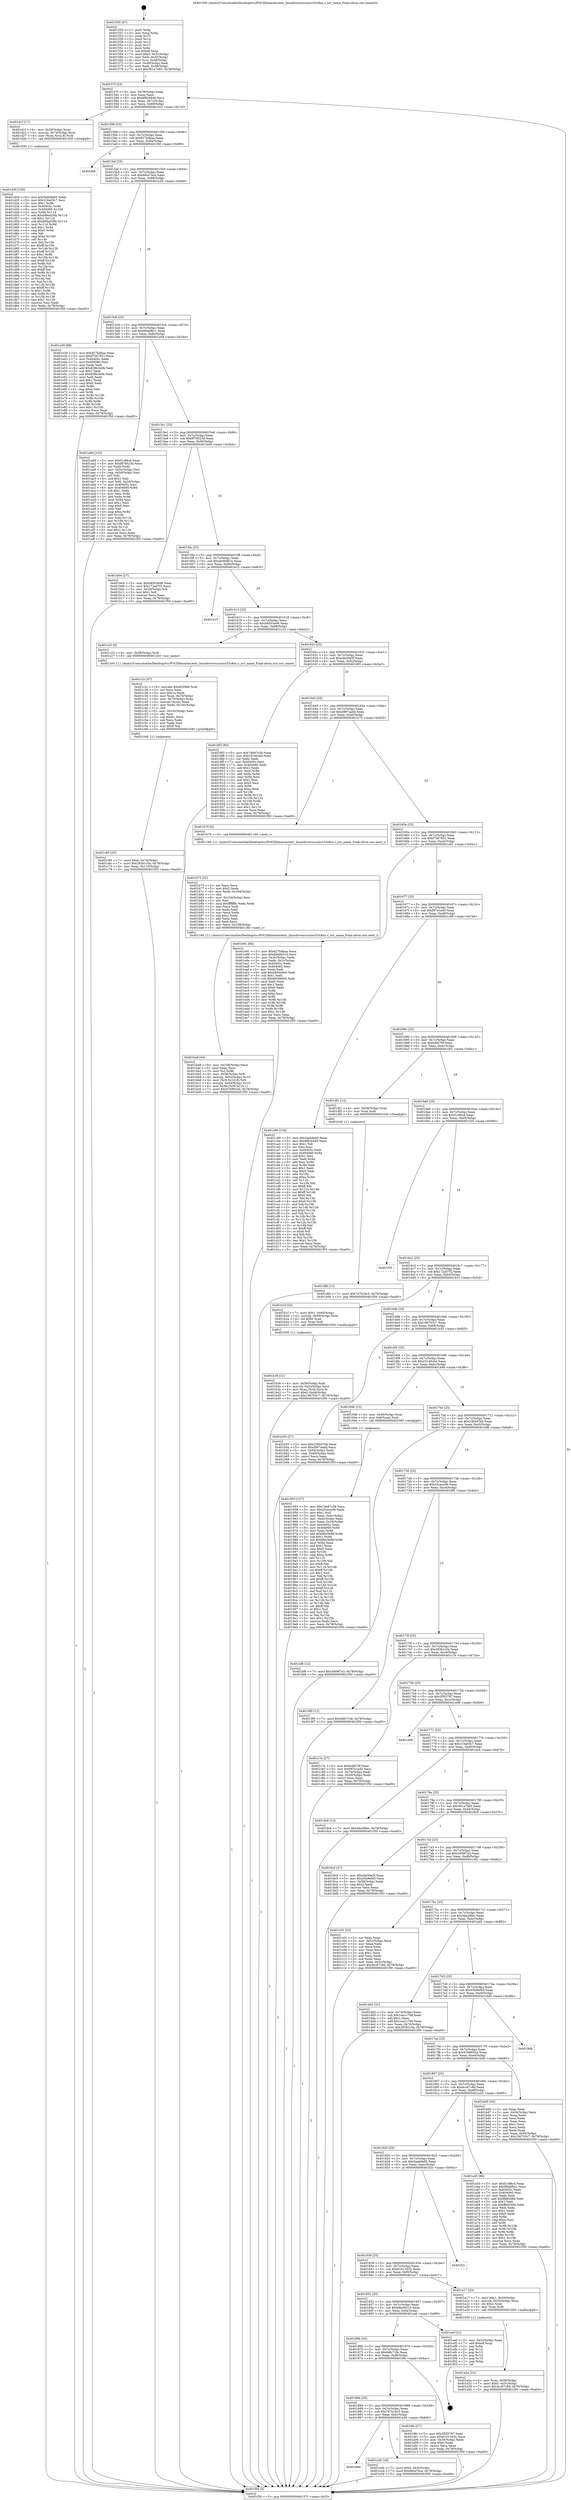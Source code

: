 digraph "0x401550" {
  label = "0x401550 (/mnt/c/Users/mathe/Desktop/tcc/POCII/binaries/extr_linuxdriversscsincr53c8xx.c_ncr_name_Final-ollvm.out::main(0))"
  labelloc = "t"
  node[shape=record]

  Entry [label="",width=0.3,height=0.3,shape=circle,fillcolor=black,style=filled]
  "0x40157f" [label="{
     0x40157f [23]\l
     | [instrs]\l
     &nbsp;&nbsp;0x40157f \<+3\>: mov -0x78(%rbp),%eax\l
     &nbsp;&nbsp;0x401582 \<+2\>: mov %eax,%ecx\l
     &nbsp;&nbsp;0x401584 \<+6\>: sub $0x8f926449,%ecx\l
     &nbsp;&nbsp;0x40158a \<+3\>: mov %eax,-0x7c(%rbp)\l
     &nbsp;&nbsp;0x40158d \<+3\>: mov %ecx,-0x80(%rbp)\l
     &nbsp;&nbsp;0x401590 \<+6\>: je 0000000000401d1f \<main+0x7cf\>\l
  }"]
  "0x401d1f" [label="{
     0x401d1f [17]\l
     | [instrs]\l
     &nbsp;&nbsp;0x401d1f \<+4\>: mov -0x58(%rbp),%rax\l
     &nbsp;&nbsp;0x401d23 \<+4\>: movslq -0x74(%rbp),%rcx\l
     &nbsp;&nbsp;0x401d27 \<+4\>: mov (%rax,%rcx,8),%rdi\l
     &nbsp;&nbsp;0x401d2b \<+5\>: call 0000000000401030 \<free@plt\>\l
     | [calls]\l
     &nbsp;&nbsp;0x401030 \{1\} (unknown)\l
  }"]
  "0x401596" [label="{
     0x401596 [25]\l
     | [instrs]\l
     &nbsp;&nbsp;0x401596 \<+5\>: jmp 000000000040159b \<main+0x4b\>\l
     &nbsp;&nbsp;0x40159b \<+3\>: mov -0x7c(%rbp),%eax\l
     &nbsp;&nbsp;0x40159e \<+5\>: sub $0x927bdbaa,%eax\l
     &nbsp;&nbsp;0x4015a3 \<+6\>: mov %eax,-0x84(%rbp)\l
     &nbsp;&nbsp;0x4015a9 \<+6\>: je 0000000000401f49 \<main+0x9f9\>\l
  }"]
  Exit [label="",width=0.3,height=0.3,shape=circle,fillcolor=black,style=filled,peripheries=2]
  "0x401f49" [label="{
     0x401f49\l
  }", style=dashed]
  "0x4015af" [label="{
     0x4015af [25]\l
     | [instrs]\l
     &nbsp;&nbsp;0x4015af \<+5\>: jmp 00000000004015b4 \<main+0x64\>\l
     &nbsp;&nbsp;0x4015b4 \<+3\>: mov -0x7c(%rbp),%eax\l
     &nbsp;&nbsp;0x4015b7 \<+5\>: sub $0x98ce7bca,%eax\l
     &nbsp;&nbsp;0x4015bc \<+6\>: mov %eax,-0x88(%rbp)\l
     &nbsp;&nbsp;0x4015c2 \<+6\>: je 0000000000401e39 \<main+0x8e9\>\l
  }"]
  "0x40189d" [label="{
     0x40189d\l
  }", style=dashed]
  "0x401e39" [label="{
     0x401e39 [88]\l
     | [instrs]\l
     &nbsp;&nbsp;0x401e39 \<+5\>: mov $0x927bdbaa,%eax\l
     &nbsp;&nbsp;0x401e3e \<+5\>: mov $0xf7567851,%ecx\l
     &nbsp;&nbsp;0x401e43 \<+7\>: mov 0x40405c,%edx\l
     &nbsp;&nbsp;0x401e4a \<+7\>: mov 0x404060,%esi\l
     &nbsp;&nbsp;0x401e51 \<+2\>: mov %edx,%edi\l
     &nbsp;&nbsp;0x401e53 \<+6\>: add $0x838b3e0b,%edi\l
     &nbsp;&nbsp;0x401e59 \<+3\>: sub $0x1,%edi\l
     &nbsp;&nbsp;0x401e5c \<+6\>: sub $0x838b3e0b,%edi\l
     &nbsp;&nbsp;0x401e62 \<+3\>: imul %edi,%edx\l
     &nbsp;&nbsp;0x401e65 \<+3\>: and $0x1,%edx\l
     &nbsp;&nbsp;0x401e68 \<+3\>: cmp $0x0,%edx\l
     &nbsp;&nbsp;0x401e6b \<+4\>: sete %r8b\l
     &nbsp;&nbsp;0x401e6f \<+3\>: cmp $0xa,%esi\l
     &nbsp;&nbsp;0x401e72 \<+4\>: setl %r9b\l
     &nbsp;&nbsp;0x401e76 \<+3\>: mov %r8b,%r10b\l
     &nbsp;&nbsp;0x401e79 \<+3\>: and %r9b,%r10b\l
     &nbsp;&nbsp;0x401e7c \<+3\>: xor %r9b,%r8b\l
     &nbsp;&nbsp;0x401e7f \<+3\>: or %r8b,%r10b\l
     &nbsp;&nbsp;0x401e82 \<+4\>: test $0x1,%r10b\l
     &nbsp;&nbsp;0x401e86 \<+3\>: cmovne %ecx,%eax\l
     &nbsp;&nbsp;0x401e89 \<+3\>: mov %eax,-0x78(%rbp)\l
     &nbsp;&nbsp;0x401e8c \<+5\>: jmp 0000000000401f50 \<main+0xa00\>\l
  }"]
  "0x4015c8" [label="{
     0x4015c8 [25]\l
     | [instrs]\l
     &nbsp;&nbsp;0x4015c8 \<+5\>: jmp 00000000004015cd \<main+0x7d\>\l
     &nbsp;&nbsp;0x4015cd \<+3\>: mov -0x7c(%rbp),%eax\l
     &nbsp;&nbsp;0x4015d0 \<+5\>: sub $0x9bddf6c1,%eax\l
     &nbsp;&nbsp;0x4015d5 \<+6\>: mov %eax,-0x8c(%rbp)\l
     &nbsp;&nbsp;0x4015db \<+6\>: je 0000000000401a9d \<main+0x54d\>\l
  }"]
  "0x401e26" [label="{
     0x401e26 [19]\l
     | [instrs]\l
     &nbsp;&nbsp;0x401e26 \<+7\>: movl $0x0,-0x3c(%rbp)\l
     &nbsp;&nbsp;0x401e2d \<+7\>: movl $0x98ce7bca,-0x78(%rbp)\l
     &nbsp;&nbsp;0x401e34 \<+5\>: jmp 0000000000401f50 \<main+0xa00\>\l
  }"]
  "0x401a9d" [label="{
     0x401a9d [103]\l
     | [instrs]\l
     &nbsp;&nbsp;0x401a9d \<+5\>: mov $0xf1c88cd,%eax\l
     &nbsp;&nbsp;0x401aa2 \<+5\>: mov $0x9f78523d,%ecx\l
     &nbsp;&nbsp;0x401aa7 \<+2\>: xor %edx,%edx\l
     &nbsp;&nbsp;0x401aa9 \<+3\>: mov -0x5c(%rbp),%esi\l
     &nbsp;&nbsp;0x401aac \<+3\>: cmp -0x50(%rbp),%esi\l
     &nbsp;&nbsp;0x401aaf \<+4\>: setl %dil\l
     &nbsp;&nbsp;0x401ab3 \<+4\>: and $0x1,%dil\l
     &nbsp;&nbsp;0x401ab7 \<+4\>: mov %dil,-0x2d(%rbp)\l
     &nbsp;&nbsp;0x401abb \<+7\>: mov 0x40405c,%esi\l
     &nbsp;&nbsp;0x401ac2 \<+8\>: mov 0x404060,%r8d\l
     &nbsp;&nbsp;0x401aca \<+3\>: sub $0x1,%edx\l
     &nbsp;&nbsp;0x401acd \<+3\>: mov %esi,%r9d\l
     &nbsp;&nbsp;0x401ad0 \<+3\>: add %edx,%r9d\l
     &nbsp;&nbsp;0x401ad3 \<+4\>: imul %r9d,%esi\l
     &nbsp;&nbsp;0x401ad7 \<+3\>: and $0x1,%esi\l
     &nbsp;&nbsp;0x401ada \<+3\>: cmp $0x0,%esi\l
     &nbsp;&nbsp;0x401add \<+4\>: sete %dil\l
     &nbsp;&nbsp;0x401ae1 \<+4\>: cmp $0xa,%r8d\l
     &nbsp;&nbsp;0x401ae5 \<+4\>: setl %r10b\l
     &nbsp;&nbsp;0x401ae9 \<+3\>: mov %dil,%r11b\l
     &nbsp;&nbsp;0x401aec \<+3\>: and %r10b,%r11b\l
     &nbsp;&nbsp;0x401aef \<+3\>: xor %r10b,%dil\l
     &nbsp;&nbsp;0x401af2 \<+3\>: or %dil,%r11b\l
     &nbsp;&nbsp;0x401af5 \<+4\>: test $0x1,%r11b\l
     &nbsp;&nbsp;0x401af9 \<+3\>: cmovne %ecx,%eax\l
     &nbsp;&nbsp;0x401afc \<+3\>: mov %eax,-0x78(%rbp)\l
     &nbsp;&nbsp;0x401aff \<+5\>: jmp 0000000000401f50 \<main+0xa00\>\l
  }"]
  "0x4015e1" [label="{
     0x4015e1 [25]\l
     | [instrs]\l
     &nbsp;&nbsp;0x4015e1 \<+5\>: jmp 00000000004015e6 \<main+0x96\>\l
     &nbsp;&nbsp;0x4015e6 \<+3\>: mov -0x7c(%rbp),%eax\l
     &nbsp;&nbsp;0x4015e9 \<+5\>: sub $0x9f78523d,%eax\l
     &nbsp;&nbsp;0x4015ee \<+6\>: mov %eax,-0x90(%rbp)\l
     &nbsp;&nbsp;0x4015f4 \<+6\>: je 0000000000401b04 \<main+0x5b4\>\l
  }"]
  "0x401dfd" [label="{
     0x401dfd [12]\l
     | [instrs]\l
     &nbsp;&nbsp;0x401dfd \<+7\>: movl $0x747b1bc5,-0x78(%rbp)\l
     &nbsp;&nbsp;0x401e04 \<+5\>: jmp 0000000000401f50 \<main+0xa00\>\l
  }"]
  "0x401b04" [label="{
     0x401b04 [27]\l
     | [instrs]\l
     &nbsp;&nbsp;0x401b04 \<+5\>: mov $0xb8503e99,%eax\l
     &nbsp;&nbsp;0x401b09 \<+5\>: mov $0x172a07f2,%ecx\l
     &nbsp;&nbsp;0x401b0e \<+3\>: mov -0x2d(%rbp),%dl\l
     &nbsp;&nbsp;0x401b11 \<+3\>: test $0x1,%dl\l
     &nbsp;&nbsp;0x401b14 \<+3\>: cmovne %ecx,%eax\l
     &nbsp;&nbsp;0x401b17 \<+3\>: mov %eax,-0x78(%rbp)\l
     &nbsp;&nbsp;0x401b1a \<+5\>: jmp 0000000000401f50 \<main+0xa00\>\l
  }"]
  "0x4015fa" [label="{
     0x4015fa [25]\l
     | [instrs]\l
     &nbsp;&nbsp;0x4015fa \<+5\>: jmp 00000000004015ff \<main+0xaf\>\l
     &nbsp;&nbsp;0x4015ff \<+3\>: mov -0x7c(%rbp),%eax\l
     &nbsp;&nbsp;0x401602 \<+5\>: sub $0xa649d81b,%eax\l
     &nbsp;&nbsp;0x401607 \<+6\>: mov %eax,-0x94(%rbp)\l
     &nbsp;&nbsp;0x40160d \<+6\>: je 0000000000401e15 \<main+0x8c5\>\l
  }"]
  "0x401d30" [label="{
     0x401d30 [150]\l
     | [instrs]\l
     &nbsp;&nbsp;0x401d30 \<+5\>: mov $0x5aeb9a65,%edx\l
     &nbsp;&nbsp;0x401d35 \<+5\>: mov $0x316a03c7,%esi\l
     &nbsp;&nbsp;0x401d3a \<+3\>: mov $0x1,%r8b\l
     &nbsp;&nbsp;0x401d3d \<+8\>: mov 0x40405c,%r9d\l
     &nbsp;&nbsp;0x401d45 \<+8\>: mov 0x404060,%r10d\l
     &nbsp;&nbsp;0x401d4d \<+3\>: mov %r9d,%r11d\l
     &nbsp;&nbsp;0x401d50 \<+7\>: add $0xb88ad26b,%r11d\l
     &nbsp;&nbsp;0x401d57 \<+4\>: sub $0x1,%r11d\l
     &nbsp;&nbsp;0x401d5b \<+7\>: sub $0xb88ad26b,%r11d\l
     &nbsp;&nbsp;0x401d62 \<+4\>: imul %r11d,%r9d\l
     &nbsp;&nbsp;0x401d66 \<+4\>: and $0x1,%r9d\l
     &nbsp;&nbsp;0x401d6a \<+4\>: cmp $0x0,%r9d\l
     &nbsp;&nbsp;0x401d6e \<+3\>: sete %bl\l
     &nbsp;&nbsp;0x401d71 \<+4\>: cmp $0xa,%r10d\l
     &nbsp;&nbsp;0x401d75 \<+4\>: setl %r14b\l
     &nbsp;&nbsp;0x401d79 \<+3\>: mov %bl,%r15b\l
     &nbsp;&nbsp;0x401d7c \<+4\>: xor $0xff,%r15b\l
     &nbsp;&nbsp;0x401d80 \<+3\>: mov %r14b,%r12b\l
     &nbsp;&nbsp;0x401d83 \<+4\>: xor $0xff,%r12b\l
     &nbsp;&nbsp;0x401d87 \<+4\>: xor $0x1,%r8b\l
     &nbsp;&nbsp;0x401d8b \<+3\>: mov %r15b,%r13b\l
     &nbsp;&nbsp;0x401d8e \<+4\>: and $0xff,%r13b\l
     &nbsp;&nbsp;0x401d92 \<+3\>: and %r8b,%bl\l
     &nbsp;&nbsp;0x401d95 \<+3\>: mov %r12b,%al\l
     &nbsp;&nbsp;0x401d98 \<+2\>: and $0xff,%al\l
     &nbsp;&nbsp;0x401d9a \<+3\>: and %r8b,%r14b\l
     &nbsp;&nbsp;0x401d9d \<+3\>: or %bl,%r13b\l
     &nbsp;&nbsp;0x401da0 \<+3\>: or %r14b,%al\l
     &nbsp;&nbsp;0x401da3 \<+3\>: xor %al,%r13b\l
     &nbsp;&nbsp;0x401da6 \<+3\>: or %r12b,%r15b\l
     &nbsp;&nbsp;0x401da9 \<+4\>: xor $0xff,%r15b\l
     &nbsp;&nbsp;0x401dad \<+4\>: or $0x1,%r8b\l
     &nbsp;&nbsp;0x401db1 \<+3\>: and %r8b,%r15b\l
     &nbsp;&nbsp;0x401db4 \<+3\>: or %r15b,%r13b\l
     &nbsp;&nbsp;0x401db7 \<+4\>: test $0x1,%r13b\l
     &nbsp;&nbsp;0x401dbb \<+3\>: cmovne %esi,%edx\l
     &nbsp;&nbsp;0x401dbe \<+3\>: mov %edx,-0x78(%rbp)\l
     &nbsp;&nbsp;0x401dc1 \<+5\>: jmp 0000000000401f50 \<main+0xa00\>\l
  }"]
  "0x401e15" [label="{
     0x401e15\l
  }", style=dashed]
  "0x401613" [label="{
     0x401613 [25]\l
     | [instrs]\l
     &nbsp;&nbsp;0x401613 \<+5\>: jmp 0000000000401618 \<main+0xc8\>\l
     &nbsp;&nbsp;0x401618 \<+3\>: mov -0x7c(%rbp),%eax\l
     &nbsp;&nbsp;0x40161b \<+5\>: sub $0xb8503e99,%eax\l
     &nbsp;&nbsp;0x401620 \<+6\>: mov %eax,-0x98(%rbp)\l
     &nbsp;&nbsp;0x401626 \<+6\>: je 0000000000401c23 \<main+0x6d3\>\l
  }"]
  "0x401c65" [label="{
     0x401c65 [25]\l
     | [instrs]\l
     &nbsp;&nbsp;0x401c65 \<+7\>: movl $0x0,-0x74(%rbp)\l
     &nbsp;&nbsp;0x401c6c \<+7\>: movl $0x283b1c5a,-0x78(%rbp)\l
     &nbsp;&nbsp;0x401c73 \<+6\>: mov %eax,-0x110(%rbp)\l
     &nbsp;&nbsp;0x401c79 \<+5\>: jmp 0000000000401f50 \<main+0xa00\>\l
  }"]
  "0x401c23" [label="{
     0x401c23 [9]\l
     | [instrs]\l
     &nbsp;&nbsp;0x401c23 \<+4\>: mov -0x58(%rbp),%rdi\l
     &nbsp;&nbsp;0x401c27 \<+5\>: call 00000000004013c0 \<ncr_name\>\l
     | [calls]\l
     &nbsp;&nbsp;0x4013c0 \{1\} (/mnt/c/Users/mathe/Desktop/tcc/POCII/binaries/extr_linuxdriversscsincr53c8xx.c_ncr_name_Final-ollvm.out::ncr_name)\l
  }"]
  "0x40162c" [label="{
     0x40162c [25]\l
     | [instrs]\l
     &nbsp;&nbsp;0x40162c \<+5\>: jmp 0000000000401631 \<main+0xe1\>\l
     &nbsp;&nbsp;0x401631 \<+3\>: mov -0x7c(%rbp),%eax\l
     &nbsp;&nbsp;0x401634 \<+5\>: sub $0xc0e59a5f,%eax\l
     &nbsp;&nbsp;0x401639 \<+6\>: mov %eax,-0x9c(%rbp)\l
     &nbsp;&nbsp;0x40163f \<+6\>: je 00000000004018f3 \<main+0x3a3\>\l
  }"]
  "0x401c2c" [label="{
     0x401c2c [57]\l
     | [instrs]\l
     &nbsp;&nbsp;0x401c2c \<+10\>: movabs $0x4020b6,%rdi\l
     &nbsp;&nbsp;0x401c36 \<+2\>: xor %ecx,%ecx\l
     &nbsp;&nbsp;0x401c38 \<+5\>: mov $0x1a,%edx\l
     &nbsp;&nbsp;0x401c3d \<+4\>: mov %rax,-0x70(%rbp)\l
     &nbsp;&nbsp;0x401c41 \<+4\>: mov -0x70(%rbp),%rax\l
     &nbsp;&nbsp;0x401c45 \<+3\>: movsbl (%rax),%eax\l
     &nbsp;&nbsp;0x401c48 \<+6\>: mov %edx,-0x10c(%rbp)\l
     &nbsp;&nbsp;0x401c4e \<+1\>: cltd\l
     &nbsp;&nbsp;0x401c4f \<+6\>: mov -0x10c(%rbp),%esi\l
     &nbsp;&nbsp;0x401c55 \<+2\>: idiv %esi\l
     &nbsp;&nbsp;0x401c57 \<+3\>: sub $0x61,%ecx\l
     &nbsp;&nbsp;0x401c5a \<+2\>: sub %ecx,%edx\l
     &nbsp;&nbsp;0x401c5c \<+2\>: mov %edx,%esi\l
     &nbsp;&nbsp;0x401c5e \<+2\>: mov $0x0,%al\l
     &nbsp;&nbsp;0x401c60 \<+5\>: call 0000000000401040 \<printf@plt\>\l
     | [calls]\l
     &nbsp;&nbsp;0x401040 \{1\} (unknown)\l
  }"]
  "0x4018f3" [label="{
     0x4018f3 [83]\l
     | [instrs]\l
     &nbsp;&nbsp;0x4018f3 \<+5\>: mov $0x74b87c58,%eax\l
     &nbsp;&nbsp;0x4018f8 \<+5\>: mov $0x23140cbd,%ecx\l
     &nbsp;&nbsp;0x4018fd \<+2\>: xor %edx,%edx\l
     &nbsp;&nbsp;0x4018ff \<+7\>: mov 0x40405c,%esi\l
     &nbsp;&nbsp;0x401906 \<+7\>: mov 0x404060,%edi\l
     &nbsp;&nbsp;0x40190d \<+3\>: sub $0x1,%edx\l
     &nbsp;&nbsp;0x401910 \<+3\>: mov %esi,%r8d\l
     &nbsp;&nbsp;0x401913 \<+3\>: add %edx,%r8d\l
     &nbsp;&nbsp;0x401916 \<+4\>: imul %r8d,%esi\l
     &nbsp;&nbsp;0x40191a \<+3\>: and $0x1,%esi\l
     &nbsp;&nbsp;0x40191d \<+3\>: cmp $0x0,%esi\l
     &nbsp;&nbsp;0x401920 \<+4\>: sete %r9b\l
     &nbsp;&nbsp;0x401924 \<+3\>: cmp $0xa,%edi\l
     &nbsp;&nbsp;0x401927 \<+4\>: setl %r10b\l
     &nbsp;&nbsp;0x40192b \<+3\>: mov %r9b,%r11b\l
     &nbsp;&nbsp;0x40192e \<+3\>: and %r10b,%r11b\l
     &nbsp;&nbsp;0x401931 \<+3\>: xor %r10b,%r9b\l
     &nbsp;&nbsp;0x401934 \<+3\>: or %r9b,%r11b\l
     &nbsp;&nbsp;0x401937 \<+4\>: test $0x1,%r11b\l
     &nbsp;&nbsp;0x40193b \<+3\>: cmovne %ecx,%eax\l
     &nbsp;&nbsp;0x40193e \<+3\>: mov %eax,-0x78(%rbp)\l
     &nbsp;&nbsp;0x401941 \<+5\>: jmp 0000000000401f50 \<main+0xa00\>\l
  }"]
  "0x401645" [label="{
     0x401645 [25]\l
     | [instrs]\l
     &nbsp;&nbsp;0x401645 \<+5\>: jmp 000000000040164a \<main+0xfa\>\l
     &nbsp;&nbsp;0x40164a \<+3\>: mov -0x7c(%rbp),%eax\l
     &nbsp;&nbsp;0x40164d \<+5\>: sub $0xd997aadd,%eax\l
     &nbsp;&nbsp;0x401652 \<+6\>: mov %eax,-0xa0(%rbp)\l
     &nbsp;&nbsp;0x401658 \<+6\>: je 0000000000401b70 \<main+0x620\>\l
  }"]
  "0x401ba9" [label="{
     0x401ba9 [44]\l
     | [instrs]\l
     &nbsp;&nbsp;0x401ba9 \<+6\>: mov -0x108(%rbp),%ecx\l
     &nbsp;&nbsp;0x401baf \<+3\>: imul %eax,%ecx\l
     &nbsp;&nbsp;0x401bb2 \<+3\>: mov %cl,%r8b\l
     &nbsp;&nbsp;0x401bb5 \<+4\>: mov -0x58(%rbp),%r9\l
     &nbsp;&nbsp;0x401bb9 \<+4\>: movslq -0x5c(%rbp),%r10\l
     &nbsp;&nbsp;0x401bbd \<+4\>: mov (%r9,%r10,8),%r9\l
     &nbsp;&nbsp;0x401bc1 \<+4\>: movslq -0x64(%rbp),%r10\l
     &nbsp;&nbsp;0x401bc5 \<+4\>: mov %r8b,(%r9,%r10,1)\l
     &nbsp;&nbsp;0x401bc9 \<+7\>: movl $0x47b9932d,-0x78(%rbp)\l
     &nbsp;&nbsp;0x401bd0 \<+5\>: jmp 0000000000401f50 \<main+0xa00\>\l
  }"]
  "0x401b70" [label="{
     0x401b70 [5]\l
     | [instrs]\l
     &nbsp;&nbsp;0x401b70 \<+5\>: call 0000000000401160 \<next_i\>\l
     | [calls]\l
     &nbsp;&nbsp;0x401160 \{1\} (/mnt/c/Users/mathe/Desktop/tcc/POCII/binaries/extr_linuxdriversscsincr53c8xx.c_ncr_name_Final-ollvm.out::next_i)\l
  }"]
  "0x40165e" [label="{
     0x40165e [25]\l
     | [instrs]\l
     &nbsp;&nbsp;0x40165e \<+5\>: jmp 0000000000401663 \<main+0x113\>\l
     &nbsp;&nbsp;0x401663 \<+3\>: mov -0x7c(%rbp),%eax\l
     &nbsp;&nbsp;0x401666 \<+5\>: sub $0xf7567851,%eax\l
     &nbsp;&nbsp;0x40166b \<+6\>: mov %eax,-0xa4(%rbp)\l
     &nbsp;&nbsp;0x401671 \<+6\>: je 0000000000401e91 \<main+0x941\>\l
  }"]
  "0x401b75" [label="{
     0x401b75 [52]\l
     | [instrs]\l
     &nbsp;&nbsp;0x401b75 \<+2\>: xor %ecx,%ecx\l
     &nbsp;&nbsp;0x401b77 \<+5\>: mov $0x2,%edx\l
     &nbsp;&nbsp;0x401b7c \<+6\>: mov %edx,-0x104(%rbp)\l
     &nbsp;&nbsp;0x401b82 \<+1\>: cltd\l
     &nbsp;&nbsp;0x401b83 \<+6\>: mov -0x104(%rbp),%esi\l
     &nbsp;&nbsp;0x401b89 \<+2\>: idiv %esi\l
     &nbsp;&nbsp;0x401b8b \<+6\>: imul $0xfffffffe,%edx,%edx\l
     &nbsp;&nbsp;0x401b91 \<+2\>: mov %ecx,%edi\l
     &nbsp;&nbsp;0x401b93 \<+2\>: sub %edx,%edi\l
     &nbsp;&nbsp;0x401b95 \<+2\>: mov %ecx,%edx\l
     &nbsp;&nbsp;0x401b97 \<+3\>: sub $0x1,%edx\l
     &nbsp;&nbsp;0x401b9a \<+2\>: add %edx,%edi\l
     &nbsp;&nbsp;0x401b9c \<+2\>: sub %edi,%ecx\l
     &nbsp;&nbsp;0x401b9e \<+6\>: mov %ecx,-0x108(%rbp)\l
     &nbsp;&nbsp;0x401ba4 \<+5\>: call 0000000000401160 \<next_i\>\l
     | [calls]\l
     &nbsp;&nbsp;0x401160 \{1\} (/mnt/c/Users/mathe/Desktop/tcc/POCII/binaries/extr_linuxdriversscsincr53c8xx.c_ncr_name_Final-ollvm.out::next_i)\l
  }"]
  "0x401e91" [label="{
     0x401e91 [94]\l
     | [instrs]\l
     &nbsp;&nbsp;0x401e91 \<+5\>: mov $0x927bdbaa,%eax\l
     &nbsp;&nbsp;0x401e96 \<+5\>: mov $0x69a0b510,%ecx\l
     &nbsp;&nbsp;0x401e9b \<+3\>: mov -0x3c(%rbp),%edx\l
     &nbsp;&nbsp;0x401e9e \<+3\>: mov %edx,-0x2c(%rbp)\l
     &nbsp;&nbsp;0x401ea1 \<+7\>: mov 0x40405c,%edx\l
     &nbsp;&nbsp;0x401ea8 \<+7\>: mov 0x404060,%esi\l
     &nbsp;&nbsp;0x401eaf \<+2\>: mov %edx,%edi\l
     &nbsp;&nbsp;0x401eb1 \<+6\>: add $0xb85de9e5,%edi\l
     &nbsp;&nbsp;0x401eb7 \<+3\>: sub $0x1,%edi\l
     &nbsp;&nbsp;0x401eba \<+6\>: sub $0xb85de9e5,%edi\l
     &nbsp;&nbsp;0x401ec0 \<+3\>: imul %edi,%edx\l
     &nbsp;&nbsp;0x401ec3 \<+3\>: and $0x1,%edx\l
     &nbsp;&nbsp;0x401ec6 \<+3\>: cmp $0x0,%edx\l
     &nbsp;&nbsp;0x401ec9 \<+4\>: sete %r8b\l
     &nbsp;&nbsp;0x401ecd \<+3\>: cmp $0xa,%esi\l
     &nbsp;&nbsp;0x401ed0 \<+4\>: setl %r9b\l
     &nbsp;&nbsp;0x401ed4 \<+3\>: mov %r8b,%r10b\l
     &nbsp;&nbsp;0x401ed7 \<+3\>: and %r9b,%r10b\l
     &nbsp;&nbsp;0x401eda \<+3\>: xor %r9b,%r8b\l
     &nbsp;&nbsp;0x401edd \<+3\>: or %r8b,%r10b\l
     &nbsp;&nbsp;0x401ee0 \<+4\>: test $0x1,%r10b\l
     &nbsp;&nbsp;0x401ee4 \<+3\>: cmovne %ecx,%eax\l
     &nbsp;&nbsp;0x401ee7 \<+3\>: mov %eax,-0x78(%rbp)\l
     &nbsp;&nbsp;0x401eea \<+5\>: jmp 0000000000401f50 \<main+0xa00\>\l
  }"]
  "0x401677" [label="{
     0x401677 [25]\l
     | [instrs]\l
     &nbsp;&nbsp;0x401677 \<+5\>: jmp 000000000040167c \<main+0x12c\>\l
     &nbsp;&nbsp;0x40167c \<+3\>: mov -0x7c(%rbp),%eax\l
     &nbsp;&nbsp;0x40167f \<+5\>: sub $0xf97e1a40,%eax\l
     &nbsp;&nbsp;0x401684 \<+6\>: mov %eax,-0xa8(%rbp)\l
     &nbsp;&nbsp;0x40168a \<+6\>: je 0000000000401c99 \<main+0x749\>\l
  }"]
  "0x401b36" [label="{
     0x401b36 [31]\l
     | [instrs]\l
     &nbsp;&nbsp;0x401b36 \<+4\>: mov -0x58(%rbp),%rdi\l
     &nbsp;&nbsp;0x401b3a \<+4\>: movslq -0x5c(%rbp),%rcx\l
     &nbsp;&nbsp;0x401b3e \<+4\>: mov %rax,(%rdi,%rcx,8)\l
     &nbsp;&nbsp;0x401b42 \<+7\>: movl $0x0,-0x64(%rbp)\l
     &nbsp;&nbsp;0x401b49 \<+7\>: movl $0x196703c7,-0x78(%rbp)\l
     &nbsp;&nbsp;0x401b50 \<+5\>: jmp 0000000000401f50 \<main+0xa00\>\l
  }"]
  "0x401c99" [label="{
     0x401c99 [134]\l
     | [instrs]\l
     &nbsp;&nbsp;0x401c99 \<+5\>: mov $0x5aeb9a65,%eax\l
     &nbsp;&nbsp;0x401c9e \<+5\>: mov $0x8f926449,%ecx\l
     &nbsp;&nbsp;0x401ca3 \<+2\>: mov $0x1,%dl\l
     &nbsp;&nbsp;0x401ca5 \<+2\>: xor %esi,%esi\l
     &nbsp;&nbsp;0x401ca7 \<+7\>: mov 0x40405c,%edi\l
     &nbsp;&nbsp;0x401cae \<+8\>: mov 0x404060,%r8d\l
     &nbsp;&nbsp;0x401cb6 \<+3\>: sub $0x1,%esi\l
     &nbsp;&nbsp;0x401cb9 \<+3\>: mov %edi,%r9d\l
     &nbsp;&nbsp;0x401cbc \<+3\>: add %esi,%r9d\l
     &nbsp;&nbsp;0x401cbf \<+4\>: imul %r9d,%edi\l
     &nbsp;&nbsp;0x401cc3 \<+3\>: and $0x1,%edi\l
     &nbsp;&nbsp;0x401cc6 \<+3\>: cmp $0x0,%edi\l
     &nbsp;&nbsp;0x401cc9 \<+4\>: sete %r10b\l
     &nbsp;&nbsp;0x401ccd \<+4\>: cmp $0xa,%r8d\l
     &nbsp;&nbsp;0x401cd1 \<+4\>: setl %r11b\l
     &nbsp;&nbsp;0x401cd5 \<+3\>: mov %r10b,%bl\l
     &nbsp;&nbsp;0x401cd8 \<+3\>: xor $0xff,%bl\l
     &nbsp;&nbsp;0x401cdb \<+3\>: mov %r11b,%r14b\l
     &nbsp;&nbsp;0x401cde \<+4\>: xor $0xff,%r14b\l
     &nbsp;&nbsp;0x401ce2 \<+3\>: xor $0x0,%dl\l
     &nbsp;&nbsp;0x401ce5 \<+3\>: mov %bl,%r15b\l
     &nbsp;&nbsp;0x401ce8 \<+4\>: and $0x0,%r15b\l
     &nbsp;&nbsp;0x401cec \<+3\>: and %dl,%r10b\l
     &nbsp;&nbsp;0x401cef \<+3\>: mov %r14b,%r12b\l
     &nbsp;&nbsp;0x401cf2 \<+4\>: and $0x0,%r12b\l
     &nbsp;&nbsp;0x401cf6 \<+3\>: and %dl,%r11b\l
     &nbsp;&nbsp;0x401cf9 \<+3\>: or %r10b,%r15b\l
     &nbsp;&nbsp;0x401cfc \<+3\>: or %r11b,%r12b\l
     &nbsp;&nbsp;0x401cff \<+3\>: xor %r12b,%r15b\l
     &nbsp;&nbsp;0x401d02 \<+3\>: or %r14b,%bl\l
     &nbsp;&nbsp;0x401d05 \<+3\>: xor $0xff,%bl\l
     &nbsp;&nbsp;0x401d08 \<+3\>: or $0x0,%dl\l
     &nbsp;&nbsp;0x401d0b \<+2\>: and %dl,%bl\l
     &nbsp;&nbsp;0x401d0d \<+3\>: or %bl,%r15b\l
     &nbsp;&nbsp;0x401d10 \<+4\>: test $0x1,%r15b\l
     &nbsp;&nbsp;0x401d14 \<+3\>: cmovne %ecx,%eax\l
     &nbsp;&nbsp;0x401d17 \<+3\>: mov %eax,-0x78(%rbp)\l
     &nbsp;&nbsp;0x401d1a \<+5\>: jmp 0000000000401f50 \<main+0xa00\>\l
  }"]
  "0x401690" [label="{
     0x401690 [25]\l
     | [instrs]\l
     &nbsp;&nbsp;0x401690 \<+5\>: jmp 0000000000401695 \<main+0x145\>\l
     &nbsp;&nbsp;0x401695 \<+3\>: mov -0x7c(%rbp),%eax\l
     &nbsp;&nbsp;0x401698 \<+5\>: sub $0xb4fb70f,%eax\l
     &nbsp;&nbsp;0x40169d \<+6\>: mov %eax,-0xac(%rbp)\l
     &nbsp;&nbsp;0x4016a3 \<+6\>: je 0000000000401df1 \<main+0x8a1\>\l
  }"]
  "0x401a2e" [label="{
     0x401a2e [23]\l
     | [instrs]\l
     &nbsp;&nbsp;0x401a2e \<+4\>: mov %rax,-0x58(%rbp)\l
     &nbsp;&nbsp;0x401a32 \<+7\>: movl $0x0,-0x5c(%rbp)\l
     &nbsp;&nbsp;0x401a39 \<+7\>: movl $0x4cc87c8d,-0x78(%rbp)\l
     &nbsp;&nbsp;0x401a40 \<+5\>: jmp 0000000000401f50 \<main+0xa00\>\l
  }"]
  "0x401df1" [label="{
     0x401df1 [12]\l
     | [instrs]\l
     &nbsp;&nbsp;0x401df1 \<+4\>: mov -0x58(%rbp),%rax\l
     &nbsp;&nbsp;0x401df5 \<+3\>: mov %rax,%rdi\l
     &nbsp;&nbsp;0x401df8 \<+5\>: call 0000000000401030 \<free@plt\>\l
     | [calls]\l
     &nbsp;&nbsp;0x401030 \{1\} (unknown)\l
  }"]
  "0x4016a9" [label="{
     0x4016a9 [25]\l
     | [instrs]\l
     &nbsp;&nbsp;0x4016a9 \<+5\>: jmp 00000000004016ae \<main+0x15e\>\l
     &nbsp;&nbsp;0x4016ae \<+3\>: mov -0x7c(%rbp),%eax\l
     &nbsp;&nbsp;0x4016b1 \<+5\>: sub $0xf1c88cd,%eax\l
     &nbsp;&nbsp;0x4016b6 \<+6\>: mov %eax,-0xb0(%rbp)\l
     &nbsp;&nbsp;0x4016bc \<+6\>: je 0000000000401f20 \<main+0x9d0\>\l
  }"]
  "0x401884" [label="{
     0x401884 [25]\l
     | [instrs]\l
     &nbsp;&nbsp;0x401884 \<+5\>: jmp 0000000000401889 \<main+0x339\>\l
     &nbsp;&nbsp;0x401889 \<+3\>: mov -0x7c(%rbp),%eax\l
     &nbsp;&nbsp;0x40188c \<+5\>: sub $0x747b1bc5,%eax\l
     &nbsp;&nbsp;0x401891 \<+6\>: mov %eax,-0xfc(%rbp)\l
     &nbsp;&nbsp;0x401897 \<+6\>: je 0000000000401e26 \<main+0x8d6\>\l
  }"]
  "0x401f20" [label="{
     0x401f20\l
  }", style=dashed]
  "0x4016c2" [label="{
     0x4016c2 [25]\l
     | [instrs]\l
     &nbsp;&nbsp;0x4016c2 \<+5\>: jmp 00000000004016c7 \<main+0x177\>\l
     &nbsp;&nbsp;0x4016c7 \<+3\>: mov -0x7c(%rbp),%eax\l
     &nbsp;&nbsp;0x4016ca \<+5\>: sub $0x172a07f2,%eax\l
     &nbsp;&nbsp;0x4016cf \<+6\>: mov %eax,-0xb4(%rbp)\l
     &nbsp;&nbsp;0x4016d5 \<+6\>: je 0000000000401b1f \<main+0x5cf\>\l
  }"]
  "0x4019fc" [label="{
     0x4019fc [27]\l
     | [instrs]\l
     &nbsp;&nbsp;0x4019fc \<+5\>: mov $0x2f5f3797,%eax\l
     &nbsp;&nbsp;0x401a01 \<+5\>: mov $0x61011632,%ecx\l
     &nbsp;&nbsp;0x401a06 \<+3\>: mov -0x34(%rbp),%edx\l
     &nbsp;&nbsp;0x401a09 \<+3\>: cmp $0x0,%edx\l
     &nbsp;&nbsp;0x401a0c \<+3\>: cmove %ecx,%eax\l
     &nbsp;&nbsp;0x401a0f \<+3\>: mov %eax,-0x78(%rbp)\l
     &nbsp;&nbsp;0x401a12 \<+5\>: jmp 0000000000401f50 \<main+0xa00\>\l
  }"]
  "0x401b1f" [label="{
     0x401b1f [23]\l
     | [instrs]\l
     &nbsp;&nbsp;0x401b1f \<+7\>: movl $0x1,-0x60(%rbp)\l
     &nbsp;&nbsp;0x401b26 \<+4\>: movslq -0x60(%rbp),%rax\l
     &nbsp;&nbsp;0x401b2a \<+4\>: shl $0x0,%rax\l
     &nbsp;&nbsp;0x401b2e \<+3\>: mov %rax,%rdi\l
     &nbsp;&nbsp;0x401b31 \<+5\>: call 0000000000401050 \<malloc@plt\>\l
     | [calls]\l
     &nbsp;&nbsp;0x401050 \{1\} (unknown)\l
  }"]
  "0x4016db" [label="{
     0x4016db [25]\l
     | [instrs]\l
     &nbsp;&nbsp;0x4016db \<+5\>: jmp 00000000004016e0 \<main+0x190\>\l
     &nbsp;&nbsp;0x4016e0 \<+3\>: mov -0x7c(%rbp),%eax\l
     &nbsp;&nbsp;0x4016e3 \<+5\>: sub $0x196703c7,%eax\l
     &nbsp;&nbsp;0x4016e8 \<+6\>: mov %eax,-0xb8(%rbp)\l
     &nbsp;&nbsp;0x4016ee \<+6\>: je 0000000000401b55 \<main+0x605\>\l
  }"]
  "0x40186b" [label="{
     0x40186b [25]\l
     | [instrs]\l
     &nbsp;&nbsp;0x40186b \<+5\>: jmp 0000000000401870 \<main+0x320\>\l
     &nbsp;&nbsp;0x401870 \<+3\>: mov -0x7c(%rbp),%eax\l
     &nbsp;&nbsp;0x401873 \<+5\>: sub $0x6dfc71fe,%eax\l
     &nbsp;&nbsp;0x401878 \<+6\>: mov %eax,-0xf8(%rbp)\l
     &nbsp;&nbsp;0x40187e \<+6\>: je 00000000004019fc \<main+0x4ac\>\l
  }"]
  "0x401b55" [label="{
     0x401b55 [27]\l
     | [instrs]\l
     &nbsp;&nbsp;0x401b55 \<+5\>: mov $0x238447bb,%eax\l
     &nbsp;&nbsp;0x401b5a \<+5\>: mov $0xd997aadd,%ecx\l
     &nbsp;&nbsp;0x401b5f \<+3\>: mov -0x64(%rbp),%edx\l
     &nbsp;&nbsp;0x401b62 \<+3\>: cmp -0x60(%rbp),%edx\l
     &nbsp;&nbsp;0x401b65 \<+3\>: cmovl %ecx,%eax\l
     &nbsp;&nbsp;0x401b68 \<+3\>: mov %eax,-0x78(%rbp)\l
     &nbsp;&nbsp;0x401b6b \<+5\>: jmp 0000000000401f50 \<main+0xa00\>\l
  }"]
  "0x4016f4" [label="{
     0x4016f4 [25]\l
     | [instrs]\l
     &nbsp;&nbsp;0x4016f4 \<+5\>: jmp 00000000004016f9 \<main+0x1a9\>\l
     &nbsp;&nbsp;0x4016f9 \<+3\>: mov -0x7c(%rbp),%eax\l
     &nbsp;&nbsp;0x4016fc \<+5\>: sub $0x23140cbd,%eax\l
     &nbsp;&nbsp;0x401701 \<+6\>: mov %eax,-0xbc(%rbp)\l
     &nbsp;&nbsp;0x401707 \<+6\>: je 0000000000401946 \<main+0x3f6\>\l
  }"]
  "0x401eef" [label="{
     0x401eef [21]\l
     | [instrs]\l
     &nbsp;&nbsp;0x401eef \<+3\>: mov -0x2c(%rbp),%eax\l
     &nbsp;&nbsp;0x401ef2 \<+7\>: add $0xe8,%rsp\l
     &nbsp;&nbsp;0x401ef9 \<+1\>: pop %rbx\l
     &nbsp;&nbsp;0x401efa \<+2\>: pop %r12\l
     &nbsp;&nbsp;0x401efc \<+2\>: pop %r13\l
     &nbsp;&nbsp;0x401efe \<+2\>: pop %r14\l
     &nbsp;&nbsp;0x401f00 \<+2\>: pop %r15\l
     &nbsp;&nbsp;0x401f02 \<+1\>: pop %rbp\l
     &nbsp;&nbsp;0x401f03 \<+1\>: ret\l
  }"]
  "0x401946" [label="{
     0x401946 [13]\l
     | [instrs]\l
     &nbsp;&nbsp;0x401946 \<+4\>: mov -0x48(%rbp),%rax\l
     &nbsp;&nbsp;0x40194a \<+4\>: mov 0x8(%rax),%rdi\l
     &nbsp;&nbsp;0x40194e \<+5\>: call 0000000000401060 \<atoi@plt\>\l
     | [calls]\l
     &nbsp;&nbsp;0x401060 \{1\} (unknown)\l
  }"]
  "0x40170d" [label="{
     0x40170d [25]\l
     | [instrs]\l
     &nbsp;&nbsp;0x40170d \<+5\>: jmp 0000000000401712 \<main+0x1c2\>\l
     &nbsp;&nbsp;0x401712 \<+3\>: mov -0x7c(%rbp),%eax\l
     &nbsp;&nbsp;0x401715 \<+5\>: sub $0x238447bb,%eax\l
     &nbsp;&nbsp;0x40171a \<+6\>: mov %eax,-0xc0(%rbp)\l
     &nbsp;&nbsp;0x401720 \<+6\>: je 0000000000401bf6 \<main+0x6a6\>\l
  }"]
  "0x401852" [label="{
     0x401852 [25]\l
     | [instrs]\l
     &nbsp;&nbsp;0x401852 \<+5\>: jmp 0000000000401857 \<main+0x307\>\l
     &nbsp;&nbsp;0x401857 \<+3\>: mov -0x7c(%rbp),%eax\l
     &nbsp;&nbsp;0x40185a \<+5\>: sub $0x69a0b510,%eax\l
     &nbsp;&nbsp;0x40185f \<+6\>: mov %eax,-0xf4(%rbp)\l
     &nbsp;&nbsp;0x401865 \<+6\>: je 0000000000401eef \<main+0x99f\>\l
  }"]
  "0x401bf6" [label="{
     0x401bf6 [12]\l
     | [instrs]\l
     &nbsp;&nbsp;0x401bf6 \<+7\>: movl $0x3d09f7a3,-0x78(%rbp)\l
     &nbsp;&nbsp;0x401bfd \<+5\>: jmp 0000000000401f50 \<main+0xa00\>\l
  }"]
  "0x401726" [label="{
     0x401726 [25]\l
     | [instrs]\l
     &nbsp;&nbsp;0x401726 \<+5\>: jmp 000000000040172b \<main+0x1db\>\l
     &nbsp;&nbsp;0x40172b \<+3\>: mov -0x7c(%rbp),%eax\l
     &nbsp;&nbsp;0x40172e \<+5\>: sub $0x25ceca36,%eax\l
     &nbsp;&nbsp;0x401733 \<+6\>: mov %eax,-0xc4(%rbp)\l
     &nbsp;&nbsp;0x401739 \<+6\>: je 00000000004019f0 \<main+0x4a0\>\l
  }"]
  "0x401a17" [label="{
     0x401a17 [23]\l
     | [instrs]\l
     &nbsp;&nbsp;0x401a17 \<+7\>: movl $0x1,-0x50(%rbp)\l
     &nbsp;&nbsp;0x401a1e \<+4\>: movslq -0x50(%rbp),%rax\l
     &nbsp;&nbsp;0x401a22 \<+4\>: shl $0x3,%rax\l
     &nbsp;&nbsp;0x401a26 \<+3\>: mov %rax,%rdi\l
     &nbsp;&nbsp;0x401a29 \<+5\>: call 0000000000401050 \<malloc@plt\>\l
     | [calls]\l
     &nbsp;&nbsp;0x401050 \{1\} (unknown)\l
  }"]
  "0x4019f0" [label="{
     0x4019f0 [12]\l
     | [instrs]\l
     &nbsp;&nbsp;0x4019f0 \<+7\>: movl $0x6dfc71fe,-0x78(%rbp)\l
     &nbsp;&nbsp;0x4019f7 \<+5\>: jmp 0000000000401f50 \<main+0xa00\>\l
  }"]
  "0x40173f" [label="{
     0x40173f [25]\l
     | [instrs]\l
     &nbsp;&nbsp;0x40173f \<+5\>: jmp 0000000000401744 \<main+0x1f4\>\l
     &nbsp;&nbsp;0x401744 \<+3\>: mov -0x7c(%rbp),%eax\l
     &nbsp;&nbsp;0x401747 \<+5\>: sub $0x283b1c5a,%eax\l
     &nbsp;&nbsp;0x40174c \<+6\>: mov %eax,-0xc8(%rbp)\l
     &nbsp;&nbsp;0x401752 \<+6\>: je 0000000000401c7e \<main+0x72e\>\l
  }"]
  "0x401839" [label="{
     0x401839 [25]\l
     | [instrs]\l
     &nbsp;&nbsp;0x401839 \<+5\>: jmp 000000000040183e \<main+0x2ee\>\l
     &nbsp;&nbsp;0x40183e \<+3\>: mov -0x7c(%rbp),%eax\l
     &nbsp;&nbsp;0x401841 \<+5\>: sub $0x61011632,%eax\l
     &nbsp;&nbsp;0x401846 \<+6\>: mov %eax,-0xf0(%rbp)\l
     &nbsp;&nbsp;0x40184c \<+6\>: je 0000000000401a17 \<main+0x4c7\>\l
  }"]
  "0x401c7e" [label="{
     0x401c7e [27]\l
     | [instrs]\l
     &nbsp;&nbsp;0x401c7e \<+5\>: mov $0xb4fb70f,%eax\l
     &nbsp;&nbsp;0x401c83 \<+5\>: mov $0xf97e1a40,%ecx\l
     &nbsp;&nbsp;0x401c88 \<+3\>: mov -0x74(%rbp),%edx\l
     &nbsp;&nbsp;0x401c8b \<+3\>: cmp -0x50(%rbp),%edx\l
     &nbsp;&nbsp;0x401c8e \<+3\>: cmovl %ecx,%eax\l
     &nbsp;&nbsp;0x401c91 \<+3\>: mov %eax,-0x78(%rbp)\l
     &nbsp;&nbsp;0x401c94 \<+5\>: jmp 0000000000401f50 \<main+0xa00\>\l
  }"]
  "0x401758" [label="{
     0x401758 [25]\l
     | [instrs]\l
     &nbsp;&nbsp;0x401758 \<+5\>: jmp 000000000040175d \<main+0x20d\>\l
     &nbsp;&nbsp;0x40175d \<+3\>: mov -0x7c(%rbp),%eax\l
     &nbsp;&nbsp;0x401760 \<+5\>: sub $0x2f5f3797,%eax\l
     &nbsp;&nbsp;0x401765 \<+6\>: mov %eax,-0xcc(%rbp)\l
     &nbsp;&nbsp;0x40176b \<+6\>: je 0000000000401e09 \<main+0x8b9\>\l
  }"]
  "0x401f2c" [label="{
     0x401f2c\l
  }", style=dashed]
  "0x401e09" [label="{
     0x401e09\l
  }", style=dashed]
  "0x401771" [label="{
     0x401771 [25]\l
     | [instrs]\l
     &nbsp;&nbsp;0x401771 \<+5\>: jmp 0000000000401776 \<main+0x226\>\l
     &nbsp;&nbsp;0x401776 \<+3\>: mov -0x7c(%rbp),%eax\l
     &nbsp;&nbsp;0x401779 \<+5\>: sub $0x316a03c7,%eax\l
     &nbsp;&nbsp;0x40177e \<+6\>: mov %eax,-0xd0(%rbp)\l
     &nbsp;&nbsp;0x401784 \<+6\>: je 0000000000401dc6 \<main+0x876\>\l
  }"]
  "0x401820" [label="{
     0x401820 [25]\l
     | [instrs]\l
     &nbsp;&nbsp;0x401820 \<+5\>: jmp 0000000000401825 \<main+0x2d5\>\l
     &nbsp;&nbsp;0x401825 \<+3\>: mov -0x7c(%rbp),%eax\l
     &nbsp;&nbsp;0x401828 \<+5\>: sub $0x5aeb9a65,%eax\l
     &nbsp;&nbsp;0x40182d \<+6\>: mov %eax,-0xec(%rbp)\l
     &nbsp;&nbsp;0x401833 \<+6\>: je 0000000000401f2c \<main+0x9dc\>\l
  }"]
  "0x401dc6" [label="{
     0x401dc6 [12]\l
     | [instrs]\l
     &nbsp;&nbsp;0x401dc6 \<+7\>: movl $0x3da28fec,-0x78(%rbp)\l
     &nbsp;&nbsp;0x401dcd \<+5\>: jmp 0000000000401f50 \<main+0xa00\>\l
  }"]
  "0x40178a" [label="{
     0x40178a [25]\l
     | [instrs]\l
     &nbsp;&nbsp;0x40178a \<+5\>: jmp 000000000040178f \<main+0x23f\>\l
     &nbsp;&nbsp;0x40178f \<+3\>: mov -0x7c(%rbp),%eax\l
     &nbsp;&nbsp;0x401792 \<+5\>: sub $0x361a7e85,%eax\l
     &nbsp;&nbsp;0x401797 \<+6\>: mov %eax,-0xd4(%rbp)\l
     &nbsp;&nbsp;0x40179d \<+6\>: je 00000000004018c0 \<main+0x370\>\l
  }"]
  "0x401a45" [label="{
     0x401a45 [88]\l
     | [instrs]\l
     &nbsp;&nbsp;0x401a45 \<+5\>: mov $0xf1c88cd,%eax\l
     &nbsp;&nbsp;0x401a4a \<+5\>: mov $0x9bddf6c1,%ecx\l
     &nbsp;&nbsp;0x401a4f \<+7\>: mov 0x40405c,%edx\l
     &nbsp;&nbsp;0x401a56 \<+7\>: mov 0x404060,%esi\l
     &nbsp;&nbsp;0x401a5d \<+2\>: mov %edx,%edi\l
     &nbsp;&nbsp;0x401a5f \<+6\>: add $0xffa6048d,%edi\l
     &nbsp;&nbsp;0x401a65 \<+3\>: sub $0x1,%edi\l
     &nbsp;&nbsp;0x401a68 \<+6\>: sub $0xffa6048d,%edi\l
     &nbsp;&nbsp;0x401a6e \<+3\>: imul %edi,%edx\l
     &nbsp;&nbsp;0x401a71 \<+3\>: and $0x1,%edx\l
     &nbsp;&nbsp;0x401a74 \<+3\>: cmp $0x0,%edx\l
     &nbsp;&nbsp;0x401a77 \<+4\>: sete %r8b\l
     &nbsp;&nbsp;0x401a7b \<+3\>: cmp $0xa,%esi\l
     &nbsp;&nbsp;0x401a7e \<+4\>: setl %r9b\l
     &nbsp;&nbsp;0x401a82 \<+3\>: mov %r8b,%r10b\l
     &nbsp;&nbsp;0x401a85 \<+3\>: and %r9b,%r10b\l
     &nbsp;&nbsp;0x401a88 \<+3\>: xor %r9b,%r8b\l
     &nbsp;&nbsp;0x401a8b \<+3\>: or %r8b,%r10b\l
     &nbsp;&nbsp;0x401a8e \<+4\>: test $0x1,%r10b\l
     &nbsp;&nbsp;0x401a92 \<+3\>: cmovne %ecx,%eax\l
     &nbsp;&nbsp;0x401a95 \<+3\>: mov %eax,-0x78(%rbp)\l
     &nbsp;&nbsp;0x401a98 \<+5\>: jmp 0000000000401f50 \<main+0xa00\>\l
  }"]
  "0x4018c0" [label="{
     0x4018c0 [27]\l
     | [instrs]\l
     &nbsp;&nbsp;0x4018c0 \<+5\>: mov $0xc0e59a5f,%eax\l
     &nbsp;&nbsp;0x4018c5 \<+5\>: mov $0x45b9ef45,%ecx\l
     &nbsp;&nbsp;0x4018ca \<+3\>: mov -0x38(%rbp),%edx\l
     &nbsp;&nbsp;0x4018cd \<+3\>: cmp $0x2,%edx\l
     &nbsp;&nbsp;0x4018d0 \<+3\>: cmovne %ecx,%eax\l
     &nbsp;&nbsp;0x4018d3 \<+3\>: mov %eax,-0x78(%rbp)\l
     &nbsp;&nbsp;0x4018d6 \<+5\>: jmp 0000000000401f50 \<main+0xa00\>\l
  }"]
  "0x4017a3" [label="{
     0x4017a3 [25]\l
     | [instrs]\l
     &nbsp;&nbsp;0x4017a3 \<+5\>: jmp 00000000004017a8 \<main+0x258\>\l
     &nbsp;&nbsp;0x4017a8 \<+3\>: mov -0x7c(%rbp),%eax\l
     &nbsp;&nbsp;0x4017ab \<+5\>: sub $0x3d09f7a3,%eax\l
     &nbsp;&nbsp;0x4017b0 \<+6\>: mov %eax,-0xd8(%rbp)\l
     &nbsp;&nbsp;0x4017b6 \<+6\>: je 0000000000401c02 \<main+0x6b2\>\l
  }"]
  "0x401f50" [label="{
     0x401f50 [5]\l
     | [instrs]\l
     &nbsp;&nbsp;0x401f50 \<+5\>: jmp 000000000040157f \<main+0x2f\>\l
  }"]
  "0x401550" [label="{
     0x401550 [47]\l
     | [instrs]\l
     &nbsp;&nbsp;0x401550 \<+1\>: push %rbp\l
     &nbsp;&nbsp;0x401551 \<+3\>: mov %rsp,%rbp\l
     &nbsp;&nbsp;0x401554 \<+2\>: push %r15\l
     &nbsp;&nbsp;0x401556 \<+2\>: push %r14\l
     &nbsp;&nbsp;0x401558 \<+2\>: push %r13\l
     &nbsp;&nbsp;0x40155a \<+2\>: push %r12\l
     &nbsp;&nbsp;0x40155c \<+1\>: push %rbx\l
     &nbsp;&nbsp;0x40155d \<+7\>: sub $0xe8,%rsp\l
     &nbsp;&nbsp;0x401564 \<+7\>: movl $0x0,-0x3c(%rbp)\l
     &nbsp;&nbsp;0x40156b \<+3\>: mov %edi,-0x40(%rbp)\l
     &nbsp;&nbsp;0x40156e \<+4\>: mov %rsi,-0x48(%rbp)\l
     &nbsp;&nbsp;0x401572 \<+3\>: mov -0x40(%rbp),%edi\l
     &nbsp;&nbsp;0x401575 \<+3\>: mov %edi,-0x38(%rbp)\l
     &nbsp;&nbsp;0x401578 \<+7\>: movl $0x361a7e85,-0x78(%rbp)\l
  }"]
  "0x401953" [label="{
     0x401953 [157]\l
     | [instrs]\l
     &nbsp;&nbsp;0x401953 \<+5\>: mov $0x74b87c58,%ecx\l
     &nbsp;&nbsp;0x401958 \<+5\>: mov $0x25ceca36,%edx\l
     &nbsp;&nbsp;0x40195d \<+3\>: mov $0x1,%sil\l
     &nbsp;&nbsp;0x401960 \<+3\>: mov %eax,-0x4c(%rbp)\l
     &nbsp;&nbsp;0x401963 \<+3\>: mov -0x4c(%rbp),%eax\l
     &nbsp;&nbsp;0x401966 \<+3\>: mov %eax,-0x34(%rbp)\l
     &nbsp;&nbsp;0x401969 \<+7\>: mov 0x40405c,%eax\l
     &nbsp;&nbsp;0x401970 \<+8\>: mov 0x404060,%r8d\l
     &nbsp;&nbsp;0x401978 \<+3\>: mov %eax,%r9d\l
     &nbsp;&nbsp;0x40197b \<+7\>: add $0x6843bf9f,%r9d\l
     &nbsp;&nbsp;0x401982 \<+4\>: sub $0x1,%r9d\l
     &nbsp;&nbsp;0x401986 \<+7\>: sub $0x6843bf9f,%r9d\l
     &nbsp;&nbsp;0x40198d \<+4\>: imul %r9d,%eax\l
     &nbsp;&nbsp;0x401991 \<+3\>: and $0x1,%eax\l
     &nbsp;&nbsp;0x401994 \<+3\>: cmp $0x0,%eax\l
     &nbsp;&nbsp;0x401997 \<+4\>: sete %r10b\l
     &nbsp;&nbsp;0x40199b \<+4\>: cmp $0xa,%r8d\l
     &nbsp;&nbsp;0x40199f \<+4\>: setl %r11b\l
     &nbsp;&nbsp;0x4019a3 \<+3\>: mov %r10b,%bl\l
     &nbsp;&nbsp;0x4019a6 \<+3\>: xor $0xff,%bl\l
     &nbsp;&nbsp;0x4019a9 \<+3\>: mov %r11b,%r14b\l
     &nbsp;&nbsp;0x4019ac \<+4\>: xor $0xff,%r14b\l
     &nbsp;&nbsp;0x4019b0 \<+4\>: xor $0x1,%sil\l
     &nbsp;&nbsp;0x4019b4 \<+3\>: mov %bl,%r15b\l
     &nbsp;&nbsp;0x4019b7 \<+4\>: and $0xff,%r15b\l
     &nbsp;&nbsp;0x4019bb \<+3\>: and %sil,%r10b\l
     &nbsp;&nbsp;0x4019be \<+3\>: mov %r14b,%r12b\l
     &nbsp;&nbsp;0x4019c1 \<+4\>: and $0xff,%r12b\l
     &nbsp;&nbsp;0x4019c5 \<+3\>: and %sil,%r11b\l
     &nbsp;&nbsp;0x4019c8 \<+3\>: or %r10b,%r15b\l
     &nbsp;&nbsp;0x4019cb \<+3\>: or %r11b,%r12b\l
     &nbsp;&nbsp;0x4019ce \<+3\>: xor %r12b,%r15b\l
     &nbsp;&nbsp;0x4019d1 \<+3\>: or %r14b,%bl\l
     &nbsp;&nbsp;0x4019d4 \<+3\>: xor $0xff,%bl\l
     &nbsp;&nbsp;0x4019d7 \<+4\>: or $0x1,%sil\l
     &nbsp;&nbsp;0x4019db \<+3\>: and %sil,%bl\l
     &nbsp;&nbsp;0x4019de \<+3\>: or %bl,%r15b\l
     &nbsp;&nbsp;0x4019e1 \<+4\>: test $0x1,%r15b\l
     &nbsp;&nbsp;0x4019e5 \<+3\>: cmovne %edx,%ecx\l
     &nbsp;&nbsp;0x4019e8 \<+3\>: mov %ecx,-0x78(%rbp)\l
     &nbsp;&nbsp;0x4019eb \<+5\>: jmp 0000000000401f50 \<main+0xa00\>\l
  }"]
  "0x401807" [label="{
     0x401807 [25]\l
     | [instrs]\l
     &nbsp;&nbsp;0x401807 \<+5\>: jmp 000000000040180c \<main+0x2bc\>\l
     &nbsp;&nbsp;0x40180c \<+3\>: mov -0x7c(%rbp),%eax\l
     &nbsp;&nbsp;0x40180f \<+5\>: sub $0x4cc87c8d,%eax\l
     &nbsp;&nbsp;0x401814 \<+6\>: mov %eax,-0xe8(%rbp)\l
     &nbsp;&nbsp;0x40181a \<+6\>: je 0000000000401a45 \<main+0x4f5\>\l
  }"]
  "0x401c02" [label="{
     0x401c02 [33]\l
     | [instrs]\l
     &nbsp;&nbsp;0x401c02 \<+2\>: xor %eax,%eax\l
     &nbsp;&nbsp;0x401c04 \<+3\>: mov -0x5c(%rbp),%ecx\l
     &nbsp;&nbsp;0x401c07 \<+2\>: mov %eax,%edx\l
     &nbsp;&nbsp;0x401c09 \<+2\>: sub %ecx,%edx\l
     &nbsp;&nbsp;0x401c0b \<+2\>: mov %eax,%ecx\l
     &nbsp;&nbsp;0x401c0d \<+3\>: sub $0x1,%ecx\l
     &nbsp;&nbsp;0x401c10 \<+2\>: add %ecx,%edx\l
     &nbsp;&nbsp;0x401c12 \<+2\>: sub %edx,%eax\l
     &nbsp;&nbsp;0x401c14 \<+3\>: mov %eax,-0x5c(%rbp)\l
     &nbsp;&nbsp;0x401c17 \<+7\>: movl $0x4cc87c8d,-0x78(%rbp)\l
     &nbsp;&nbsp;0x401c1e \<+5\>: jmp 0000000000401f50 \<main+0xa00\>\l
  }"]
  "0x4017bc" [label="{
     0x4017bc [25]\l
     | [instrs]\l
     &nbsp;&nbsp;0x4017bc \<+5\>: jmp 00000000004017c1 \<main+0x271\>\l
     &nbsp;&nbsp;0x4017c1 \<+3\>: mov -0x7c(%rbp),%eax\l
     &nbsp;&nbsp;0x4017c4 \<+5\>: sub $0x3da28fec,%eax\l
     &nbsp;&nbsp;0x4017c9 \<+6\>: mov %eax,-0xdc(%rbp)\l
     &nbsp;&nbsp;0x4017cf \<+6\>: je 0000000000401dd2 \<main+0x882\>\l
  }"]
  "0x401bd5" [label="{
     0x401bd5 [33]\l
     | [instrs]\l
     &nbsp;&nbsp;0x401bd5 \<+2\>: xor %eax,%eax\l
     &nbsp;&nbsp;0x401bd7 \<+3\>: mov -0x64(%rbp),%ecx\l
     &nbsp;&nbsp;0x401bda \<+2\>: mov %eax,%edx\l
     &nbsp;&nbsp;0x401bdc \<+2\>: sub %ecx,%edx\l
     &nbsp;&nbsp;0x401bde \<+2\>: mov %eax,%ecx\l
     &nbsp;&nbsp;0x401be0 \<+3\>: sub $0x1,%ecx\l
     &nbsp;&nbsp;0x401be3 \<+2\>: add %ecx,%edx\l
     &nbsp;&nbsp;0x401be5 \<+2\>: sub %edx,%eax\l
     &nbsp;&nbsp;0x401be7 \<+3\>: mov %eax,-0x64(%rbp)\l
     &nbsp;&nbsp;0x401bea \<+7\>: movl $0x196703c7,-0x78(%rbp)\l
     &nbsp;&nbsp;0x401bf1 \<+5\>: jmp 0000000000401f50 \<main+0xa00\>\l
  }"]
  "0x401dd2" [label="{
     0x401dd2 [31]\l
     | [instrs]\l
     &nbsp;&nbsp;0x401dd2 \<+3\>: mov -0x74(%rbp),%eax\l
     &nbsp;&nbsp;0x401dd5 \<+5\>: sub $0x1ea1c748,%eax\l
     &nbsp;&nbsp;0x401dda \<+3\>: add $0x1,%eax\l
     &nbsp;&nbsp;0x401ddd \<+5\>: add $0x1ea1c748,%eax\l
     &nbsp;&nbsp;0x401de2 \<+3\>: mov %eax,-0x74(%rbp)\l
     &nbsp;&nbsp;0x401de5 \<+7\>: movl $0x283b1c5a,-0x78(%rbp)\l
     &nbsp;&nbsp;0x401dec \<+5\>: jmp 0000000000401f50 \<main+0xa00\>\l
  }"]
  "0x4017d5" [label="{
     0x4017d5 [25]\l
     | [instrs]\l
     &nbsp;&nbsp;0x4017d5 \<+5\>: jmp 00000000004017da \<main+0x28a\>\l
     &nbsp;&nbsp;0x4017da \<+3\>: mov -0x7c(%rbp),%eax\l
     &nbsp;&nbsp;0x4017dd \<+5\>: sub $0x45b9ef45,%eax\l
     &nbsp;&nbsp;0x4017e2 \<+6\>: mov %eax,-0xe0(%rbp)\l
     &nbsp;&nbsp;0x4017e8 \<+6\>: je 00000000004018db \<main+0x38b\>\l
  }"]
  "0x4017ee" [label="{
     0x4017ee [25]\l
     | [instrs]\l
     &nbsp;&nbsp;0x4017ee \<+5\>: jmp 00000000004017f3 \<main+0x2a3\>\l
     &nbsp;&nbsp;0x4017f3 \<+3\>: mov -0x7c(%rbp),%eax\l
     &nbsp;&nbsp;0x4017f6 \<+5\>: sub $0x47b9932d,%eax\l
     &nbsp;&nbsp;0x4017fb \<+6\>: mov %eax,-0xe4(%rbp)\l
     &nbsp;&nbsp;0x401801 \<+6\>: je 0000000000401bd5 \<main+0x685\>\l
  }"]
  "0x4018db" [label="{
     0x4018db\l
  }", style=dashed]
  Entry -> "0x401550" [label=" 1"]
  "0x40157f" -> "0x401d1f" [label=" 1"]
  "0x40157f" -> "0x401596" [label=" 30"]
  "0x401eef" -> Exit [label=" 1"]
  "0x401596" -> "0x401f49" [label=" 0"]
  "0x401596" -> "0x4015af" [label=" 30"]
  "0x401e91" -> "0x401f50" [label=" 1"]
  "0x4015af" -> "0x401e39" [label=" 1"]
  "0x4015af" -> "0x4015c8" [label=" 29"]
  "0x401e39" -> "0x401f50" [label=" 1"]
  "0x4015c8" -> "0x401a9d" [label=" 2"]
  "0x4015c8" -> "0x4015e1" [label=" 27"]
  "0x401e26" -> "0x401f50" [label=" 1"]
  "0x4015e1" -> "0x401b04" [label=" 2"]
  "0x4015e1" -> "0x4015fa" [label=" 25"]
  "0x401884" -> "0x401e26" [label=" 1"]
  "0x4015fa" -> "0x401e15" [label=" 0"]
  "0x4015fa" -> "0x401613" [label=" 25"]
  "0x401884" -> "0x40189d" [label=" 0"]
  "0x401613" -> "0x401c23" [label=" 1"]
  "0x401613" -> "0x40162c" [label=" 24"]
  "0x401dfd" -> "0x401f50" [label=" 1"]
  "0x40162c" -> "0x4018f3" [label=" 1"]
  "0x40162c" -> "0x401645" [label=" 23"]
  "0x401df1" -> "0x401dfd" [label=" 1"]
  "0x401645" -> "0x401b70" [label=" 1"]
  "0x401645" -> "0x40165e" [label=" 22"]
  "0x401dd2" -> "0x401f50" [label=" 1"]
  "0x40165e" -> "0x401e91" [label=" 1"]
  "0x40165e" -> "0x401677" [label=" 21"]
  "0x401dc6" -> "0x401f50" [label=" 1"]
  "0x401677" -> "0x401c99" [label=" 1"]
  "0x401677" -> "0x401690" [label=" 20"]
  "0x401d30" -> "0x401f50" [label=" 1"]
  "0x401690" -> "0x401df1" [label=" 1"]
  "0x401690" -> "0x4016a9" [label=" 19"]
  "0x401d1f" -> "0x401d30" [label=" 1"]
  "0x4016a9" -> "0x401f20" [label=" 0"]
  "0x4016a9" -> "0x4016c2" [label=" 19"]
  "0x401c99" -> "0x401f50" [label=" 1"]
  "0x4016c2" -> "0x401b1f" [label=" 1"]
  "0x4016c2" -> "0x4016db" [label=" 18"]
  "0x401c7e" -> "0x401f50" [label=" 2"]
  "0x4016db" -> "0x401b55" [label=" 2"]
  "0x4016db" -> "0x4016f4" [label=" 16"]
  "0x401c2c" -> "0x401c65" [label=" 1"]
  "0x4016f4" -> "0x401946" [label=" 1"]
  "0x4016f4" -> "0x40170d" [label=" 15"]
  "0x401c23" -> "0x401c2c" [label=" 1"]
  "0x40170d" -> "0x401bf6" [label=" 1"]
  "0x40170d" -> "0x401726" [label=" 14"]
  "0x401bf6" -> "0x401f50" [label=" 1"]
  "0x401726" -> "0x4019f0" [label=" 1"]
  "0x401726" -> "0x40173f" [label=" 13"]
  "0x401bd5" -> "0x401f50" [label=" 1"]
  "0x40173f" -> "0x401c7e" [label=" 2"]
  "0x40173f" -> "0x401758" [label=" 11"]
  "0x401b75" -> "0x401ba9" [label=" 1"]
  "0x401758" -> "0x401e09" [label=" 0"]
  "0x401758" -> "0x401771" [label=" 11"]
  "0x401b70" -> "0x401b75" [label=" 1"]
  "0x401771" -> "0x401dc6" [label=" 1"]
  "0x401771" -> "0x40178a" [label=" 10"]
  "0x401b36" -> "0x401f50" [label=" 1"]
  "0x40178a" -> "0x4018c0" [label=" 1"]
  "0x40178a" -> "0x4017a3" [label=" 9"]
  "0x4018c0" -> "0x401f50" [label=" 1"]
  "0x401550" -> "0x40157f" [label=" 1"]
  "0x401f50" -> "0x40157f" [label=" 30"]
  "0x4018f3" -> "0x401f50" [label=" 1"]
  "0x401946" -> "0x401953" [label=" 1"]
  "0x401953" -> "0x401f50" [label=" 1"]
  "0x4019f0" -> "0x401f50" [label=" 1"]
  "0x401b1f" -> "0x401b36" [label=" 1"]
  "0x4017a3" -> "0x401c02" [label=" 1"]
  "0x4017a3" -> "0x4017bc" [label=" 8"]
  "0x401a9d" -> "0x401f50" [label=" 2"]
  "0x4017bc" -> "0x401dd2" [label=" 1"]
  "0x4017bc" -> "0x4017d5" [label=" 7"]
  "0x401a45" -> "0x401f50" [label=" 2"]
  "0x4017d5" -> "0x4018db" [label=" 0"]
  "0x4017d5" -> "0x4017ee" [label=" 7"]
  "0x401a2e" -> "0x401f50" [label=" 1"]
  "0x4017ee" -> "0x401bd5" [label=" 1"]
  "0x4017ee" -> "0x401807" [label=" 6"]
  "0x401b04" -> "0x401f50" [label=" 2"]
  "0x401807" -> "0x401a45" [label=" 2"]
  "0x401807" -> "0x401820" [label=" 4"]
  "0x401b55" -> "0x401f50" [label=" 2"]
  "0x401820" -> "0x401f2c" [label=" 0"]
  "0x401820" -> "0x401839" [label=" 4"]
  "0x401ba9" -> "0x401f50" [label=" 1"]
  "0x401839" -> "0x401a17" [label=" 1"]
  "0x401839" -> "0x401852" [label=" 3"]
  "0x401c02" -> "0x401f50" [label=" 1"]
  "0x401852" -> "0x401eef" [label=" 1"]
  "0x401852" -> "0x40186b" [label=" 2"]
  "0x401c65" -> "0x401f50" [label=" 1"]
  "0x40186b" -> "0x4019fc" [label=" 1"]
  "0x40186b" -> "0x401884" [label=" 1"]
  "0x4019fc" -> "0x401f50" [label=" 1"]
  "0x401a17" -> "0x401a2e" [label=" 1"]
}
